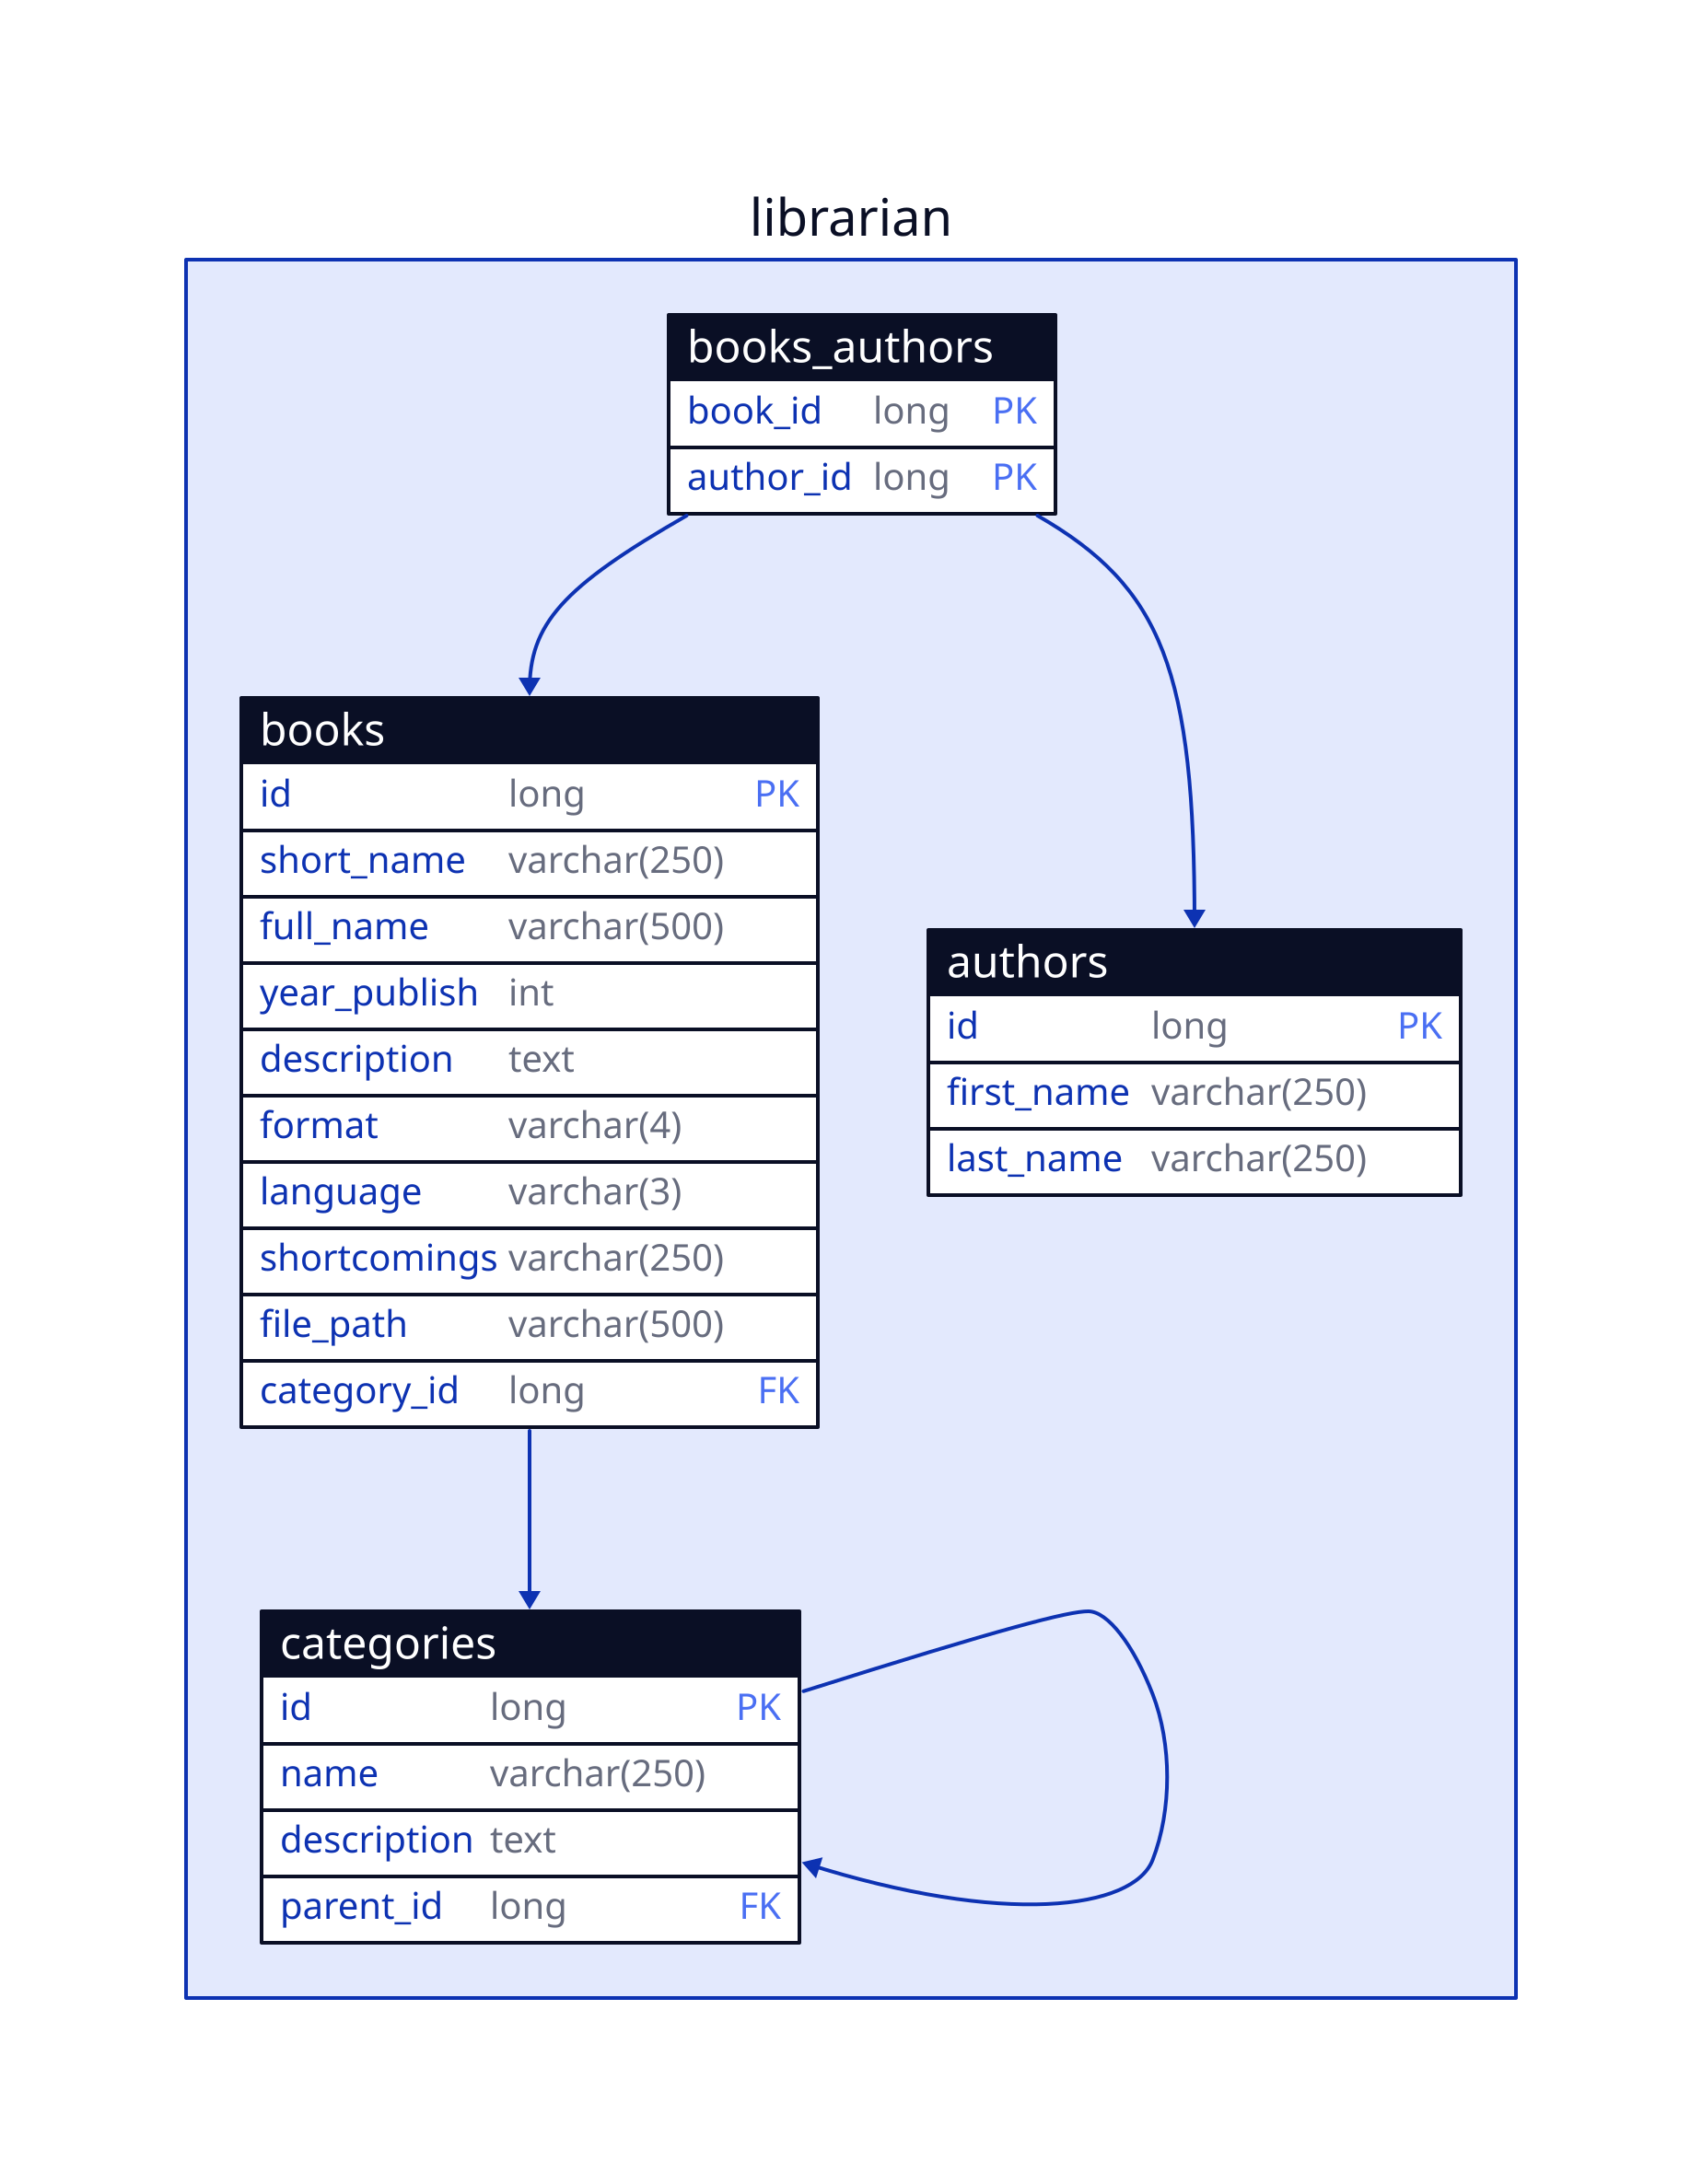 librarian: {

    categories: {
        shape: sql_table

        id: long {constraint: primary_key}
        name: varchar(250)
        description: text
        parent_id: long {constraint: foreign_key}
    }

    books: {
        shape: sql_table

        id: long {constraint: primary_key}
        short_name: varchar(250)
        full_name: varchar(500)
        year_publish: int
        description: text
        format: varchar(4)
        language: varchar(3)
        shortcomings: varchar(250)
        file_path: varchar(500)
        category_id: long {constraint: foreign_key}
    }

    authors: {
        shape: sql_table

        id: long {constraint: primary_key}
        first_name: varchar(250)
        last_name: varchar(250)
    }

    books_authors: {
        shape: sql_table

        book_id: long {constraint: primary_key}
        author_id: long {constraint: primary_key}
    }

    categories.parent_id -> categories.id
    books.category_id -> categories.id
    books_authors.book_id -> books.id
    books_authors.author_id -> authors.id
}